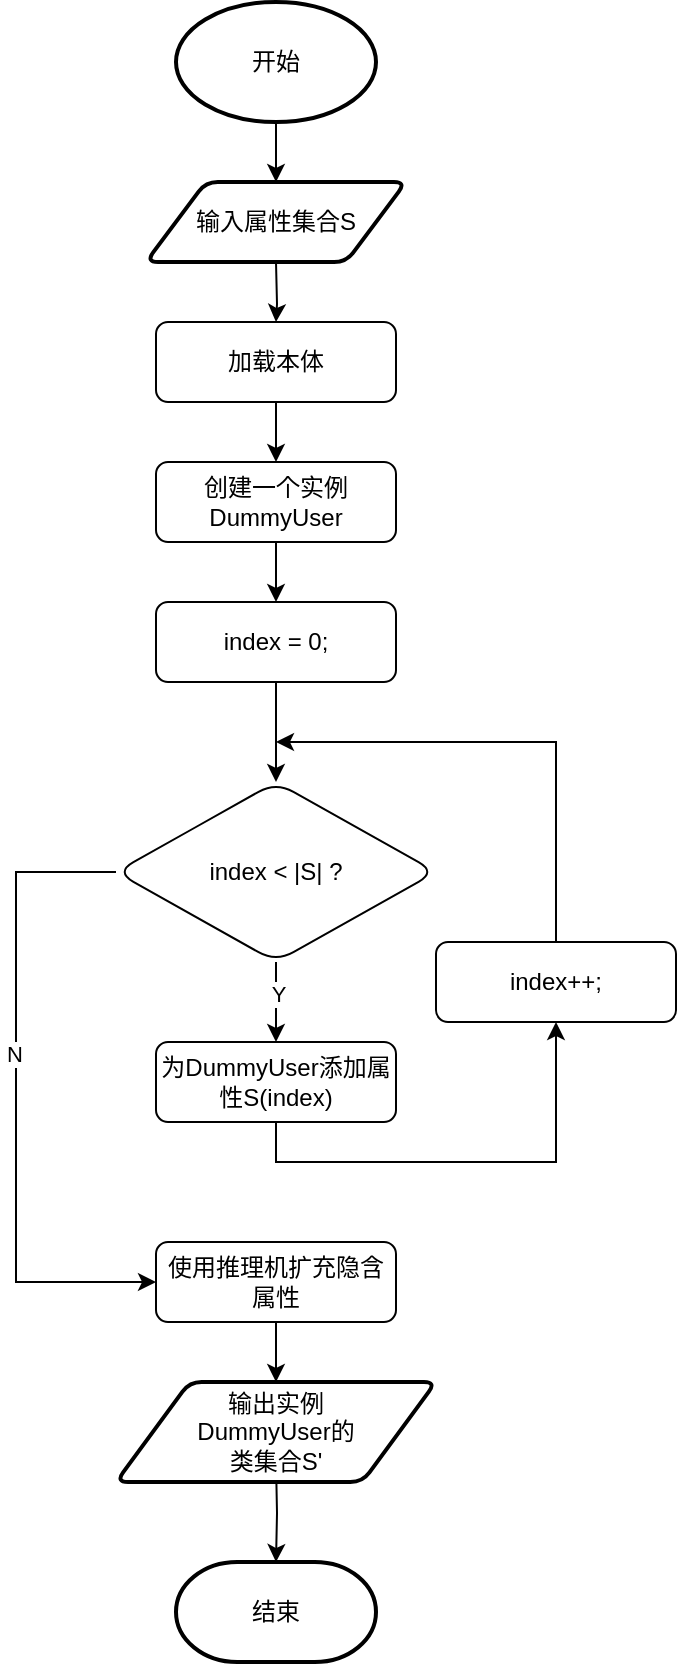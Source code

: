 <mxfile version="21.1.1" type="github">
  <diagram id="C5RBs43oDa-KdzZeNtuy" name="Page-1">
    <mxGraphModel dx="1194" dy="627" grid="1" gridSize="10" guides="1" tooltips="1" connect="1" arrows="1" fold="1" page="1" pageScale="1" pageWidth="827" pageHeight="1169" math="0" shadow="0">
      <root>
        <mxCell id="WIyWlLk6GJQsqaUBKTNV-0" />
        <mxCell id="WIyWlLk6GJQsqaUBKTNV-1" parent="WIyWlLk6GJQsqaUBKTNV-0" />
        <mxCell id="EgQjvn74c-GQH7ghHws5-37" value="" style="edgeStyle=orthogonalEdgeStyle;rounded=0;orthogonalLoop=1;jettySize=auto;html=1;" parent="WIyWlLk6GJQsqaUBKTNV-1" source="WIyWlLk6GJQsqaUBKTNV-3" target="EgQjvn74c-GQH7ghHws5-1" edge="1">
          <mxGeometry relative="1" as="geometry" />
        </mxCell>
        <mxCell id="WIyWlLk6GJQsqaUBKTNV-3" value="加载本体" style="rounded=1;whiteSpace=wrap;html=1;fontSize=12;glass=0;strokeWidth=1;shadow=0;" parent="WIyWlLk6GJQsqaUBKTNV-1" vertex="1">
          <mxGeometry x="220" y="170" width="120" height="40" as="geometry" />
        </mxCell>
        <mxCell id="EgQjvn74c-GQH7ghHws5-11" value="" style="edgeStyle=orthogonalEdgeStyle;rounded=0;orthogonalLoop=1;jettySize=auto;html=1;" parent="WIyWlLk6GJQsqaUBKTNV-1" source="EgQjvn74c-GQH7ghHws5-1" target="EgQjvn74c-GQH7ghHws5-2" edge="1">
          <mxGeometry relative="1" as="geometry" />
        </mxCell>
        <mxCell id="EgQjvn74c-GQH7ghHws5-1" value="创建一个实例DummyUser" style="rounded=1;whiteSpace=wrap;html=1;fontSize=12;glass=0;strokeWidth=1;shadow=0;" parent="WIyWlLk6GJQsqaUBKTNV-1" vertex="1">
          <mxGeometry x="220" y="240" width="120" height="40" as="geometry" />
        </mxCell>
        <mxCell id="EgQjvn74c-GQH7ghHws5-27" style="edgeStyle=orthogonalEdgeStyle;rounded=0;orthogonalLoop=1;jettySize=auto;html=1;exitX=0.5;exitY=1;exitDx=0;exitDy=0;" parent="WIyWlLk6GJQsqaUBKTNV-1" source="EgQjvn74c-GQH7ghHws5-2" target="EgQjvn74c-GQH7ghHws5-10" edge="1">
          <mxGeometry relative="1" as="geometry" />
        </mxCell>
        <mxCell id="EgQjvn74c-GQH7ghHws5-2" value="index = 0;" style="rounded=1;whiteSpace=wrap;html=1;fontSize=12;glass=0;strokeWidth=1;shadow=0;" parent="WIyWlLk6GJQsqaUBKTNV-1" vertex="1">
          <mxGeometry x="220" y="310" width="120" height="40" as="geometry" />
        </mxCell>
        <mxCell id="EgQjvn74c-GQH7ghHws5-17" value="" style="edgeStyle=orthogonalEdgeStyle;rounded=0;orthogonalLoop=1;jettySize=auto;html=1;" parent="WIyWlLk6GJQsqaUBKTNV-1" source="EgQjvn74c-GQH7ghHws5-10" edge="1">
          <mxGeometry relative="1" as="geometry">
            <mxPoint x="280" y="530" as="targetPoint" />
          </mxGeometry>
        </mxCell>
        <mxCell id="EgQjvn74c-GQH7ghHws5-28" value="Y" style="edgeLabel;html=1;align=center;verticalAlign=middle;resizable=0;points=[];" parent="EgQjvn74c-GQH7ghHws5-17" vertex="1" connectable="0">
          <mxGeometry x="-0.21" y="1" relative="1" as="geometry">
            <mxPoint as="offset" />
          </mxGeometry>
        </mxCell>
        <mxCell id="EgQjvn74c-GQH7ghHws5-30" value="" style="edgeStyle=orthogonalEdgeStyle;rounded=0;orthogonalLoop=1;jettySize=auto;html=1;entryX=0;entryY=0.5;entryDx=0;entryDy=0;exitX=0;exitY=0.5;exitDx=0;exitDy=0;" parent="WIyWlLk6GJQsqaUBKTNV-1" source="EgQjvn74c-GQH7ghHws5-10" target="EgQjvn74c-GQH7ghHws5-29" edge="1">
          <mxGeometry relative="1" as="geometry">
            <Array as="points">
              <mxPoint x="150" y="445" />
              <mxPoint x="150" y="650" />
            </Array>
          </mxGeometry>
        </mxCell>
        <mxCell id="EgQjvn74c-GQH7ghHws5-45" value="N" style="edgeLabel;html=1;align=center;verticalAlign=middle;resizable=0;points=[];" parent="EgQjvn74c-GQH7ghHws5-30" vertex="1" connectable="0">
          <mxGeometry x="-0.131" y="-1" relative="1" as="geometry">
            <mxPoint as="offset" />
          </mxGeometry>
        </mxCell>
        <mxCell id="EgQjvn74c-GQH7ghHws5-10" value="index &amp;lt; |S| ?" style="rhombus;whiteSpace=wrap;html=1;rounded=1;glass=0;strokeWidth=1;shadow=0;" parent="WIyWlLk6GJQsqaUBKTNV-1" vertex="1">
          <mxGeometry x="200" y="400" width="160" height="90" as="geometry" />
        </mxCell>
        <mxCell id="EgQjvn74c-GQH7ghHws5-22" value="" style="edgeStyle=orthogonalEdgeStyle;rounded=0;orthogonalLoop=1;jettySize=auto;html=1;exitX=0.5;exitY=1;exitDx=0;exitDy=0;entryX=0.5;entryY=1;entryDx=0;entryDy=0;" parent="WIyWlLk6GJQsqaUBKTNV-1" source="EgQjvn74c-GQH7ghHws5-18" target="EgQjvn74c-GQH7ghHws5-21" edge="1">
          <mxGeometry relative="1" as="geometry" />
        </mxCell>
        <mxCell id="EgQjvn74c-GQH7ghHws5-18" value="为DummyUser添加属性S(index)" style="whiteSpace=wrap;html=1;rounded=1;glass=0;strokeWidth=1;shadow=0;" parent="WIyWlLk6GJQsqaUBKTNV-1" vertex="1">
          <mxGeometry x="220" y="530" width="120" height="40" as="geometry" />
        </mxCell>
        <mxCell id="EgQjvn74c-GQH7ghHws5-24" style="rounded=0;orthogonalLoop=1;jettySize=auto;html=1;exitX=0.5;exitY=0;exitDx=0;exitDy=0;edgeStyle=elbowEdgeStyle;elbow=vertical;" parent="WIyWlLk6GJQsqaUBKTNV-1" source="EgQjvn74c-GQH7ghHws5-21" edge="1">
          <mxGeometry relative="1" as="geometry">
            <mxPoint x="280" y="380" as="targetPoint" />
            <Array as="points">
              <mxPoint x="410" y="380" />
            </Array>
          </mxGeometry>
        </mxCell>
        <mxCell id="EgQjvn74c-GQH7ghHws5-21" value="index++;" style="whiteSpace=wrap;html=1;rounded=1;glass=0;strokeWidth=1;shadow=0;" parent="WIyWlLk6GJQsqaUBKTNV-1" vertex="1">
          <mxGeometry x="360" y="480" width="120" height="40" as="geometry" />
        </mxCell>
        <mxCell id="EgQjvn74c-GQH7ghHws5-32" value="" style="edgeStyle=orthogonalEdgeStyle;rounded=0;orthogonalLoop=1;jettySize=auto;html=1;" parent="WIyWlLk6GJQsqaUBKTNV-1" source="EgQjvn74c-GQH7ghHws5-29" edge="1">
          <mxGeometry relative="1" as="geometry">
            <mxPoint x="280.0" y="700" as="targetPoint" />
          </mxGeometry>
        </mxCell>
        <mxCell id="EgQjvn74c-GQH7ghHws5-29" value="使用推理机扩充隐含属性" style="whiteSpace=wrap;html=1;rounded=1;glass=0;strokeWidth=1;shadow=0;" parent="WIyWlLk6GJQsqaUBKTNV-1" vertex="1">
          <mxGeometry x="220" y="630" width="120" height="40" as="geometry" />
        </mxCell>
        <mxCell id="EgQjvn74c-GQH7ghHws5-41" value="" style="edgeStyle=orthogonalEdgeStyle;rounded=0;orthogonalLoop=1;jettySize=auto;html=1;" parent="WIyWlLk6GJQsqaUBKTNV-1" target="EgQjvn74c-GQH7ghHws5-40" edge="1">
          <mxGeometry relative="1" as="geometry">
            <mxPoint x="280.0" y="740" as="sourcePoint" />
          </mxGeometry>
        </mxCell>
        <mxCell id="EgQjvn74c-GQH7ghHws5-36" value="" style="edgeStyle=orthogonalEdgeStyle;rounded=0;orthogonalLoop=1;jettySize=auto;html=1;" parent="WIyWlLk6GJQsqaUBKTNV-1" target="WIyWlLk6GJQsqaUBKTNV-3" edge="1">
          <mxGeometry relative="1" as="geometry">
            <mxPoint x="280.0" y="140" as="sourcePoint" />
          </mxGeometry>
        </mxCell>
        <mxCell id="EgQjvn74c-GQH7ghHws5-39" value="" style="edgeStyle=orthogonalEdgeStyle;rounded=0;orthogonalLoop=1;jettySize=auto;html=1;" parent="WIyWlLk6GJQsqaUBKTNV-1" source="EgQjvn74c-GQH7ghHws5-38" edge="1">
          <mxGeometry relative="1" as="geometry">
            <mxPoint x="280.0" y="100" as="targetPoint" />
          </mxGeometry>
        </mxCell>
        <mxCell id="EgQjvn74c-GQH7ghHws5-38" value="开始" style="strokeWidth=2;html=1;shape=mxgraph.flowchart.start_1;whiteSpace=wrap;" parent="WIyWlLk6GJQsqaUBKTNV-1" vertex="1">
          <mxGeometry x="230" y="10" width="100" height="60" as="geometry" />
        </mxCell>
        <mxCell id="EgQjvn74c-GQH7ghHws5-40" value="结束" style="strokeWidth=2;html=1;shape=mxgraph.flowchart.terminator;whiteSpace=wrap;" parent="WIyWlLk6GJQsqaUBKTNV-1" vertex="1">
          <mxGeometry x="230" y="790" width="100" height="50" as="geometry" />
        </mxCell>
        <mxCell id="EgQjvn74c-GQH7ghHws5-42" value="输入属性集合S" style="shape=parallelogram;html=1;strokeWidth=2;perimeter=parallelogramPerimeter;whiteSpace=wrap;rounded=1;arcSize=12;size=0.23;" parent="WIyWlLk6GJQsqaUBKTNV-1" vertex="1">
          <mxGeometry x="215" y="100" width="130" height="40" as="geometry" />
        </mxCell>
        <mxCell id="EgQjvn74c-GQH7ghHws5-44" value="输出实例&lt;br&gt;DummyUser的&lt;br&gt;类集合S&#39;" style="shape=parallelogram;html=1;strokeWidth=2;perimeter=parallelogramPerimeter;whiteSpace=wrap;rounded=1;arcSize=12;size=0.23;" parent="WIyWlLk6GJQsqaUBKTNV-1" vertex="1">
          <mxGeometry x="200" y="700" width="160" height="50" as="geometry" />
        </mxCell>
      </root>
    </mxGraphModel>
  </diagram>
</mxfile>
